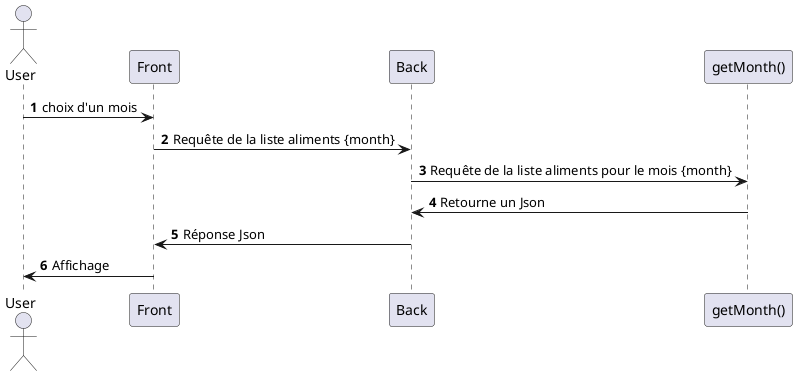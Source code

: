 @startuml

autonumber
actor User
User -> Front: choix d'un mois
Front -> Back: Requête de la liste aliments {month}
Back -> "getMonth()": Requête de la liste aliments pour le mois {month}
"getMonth()"-> Back: Retourne un Json
Back -> Front: Réponse Json
Front -> User: Affichage
@enduml